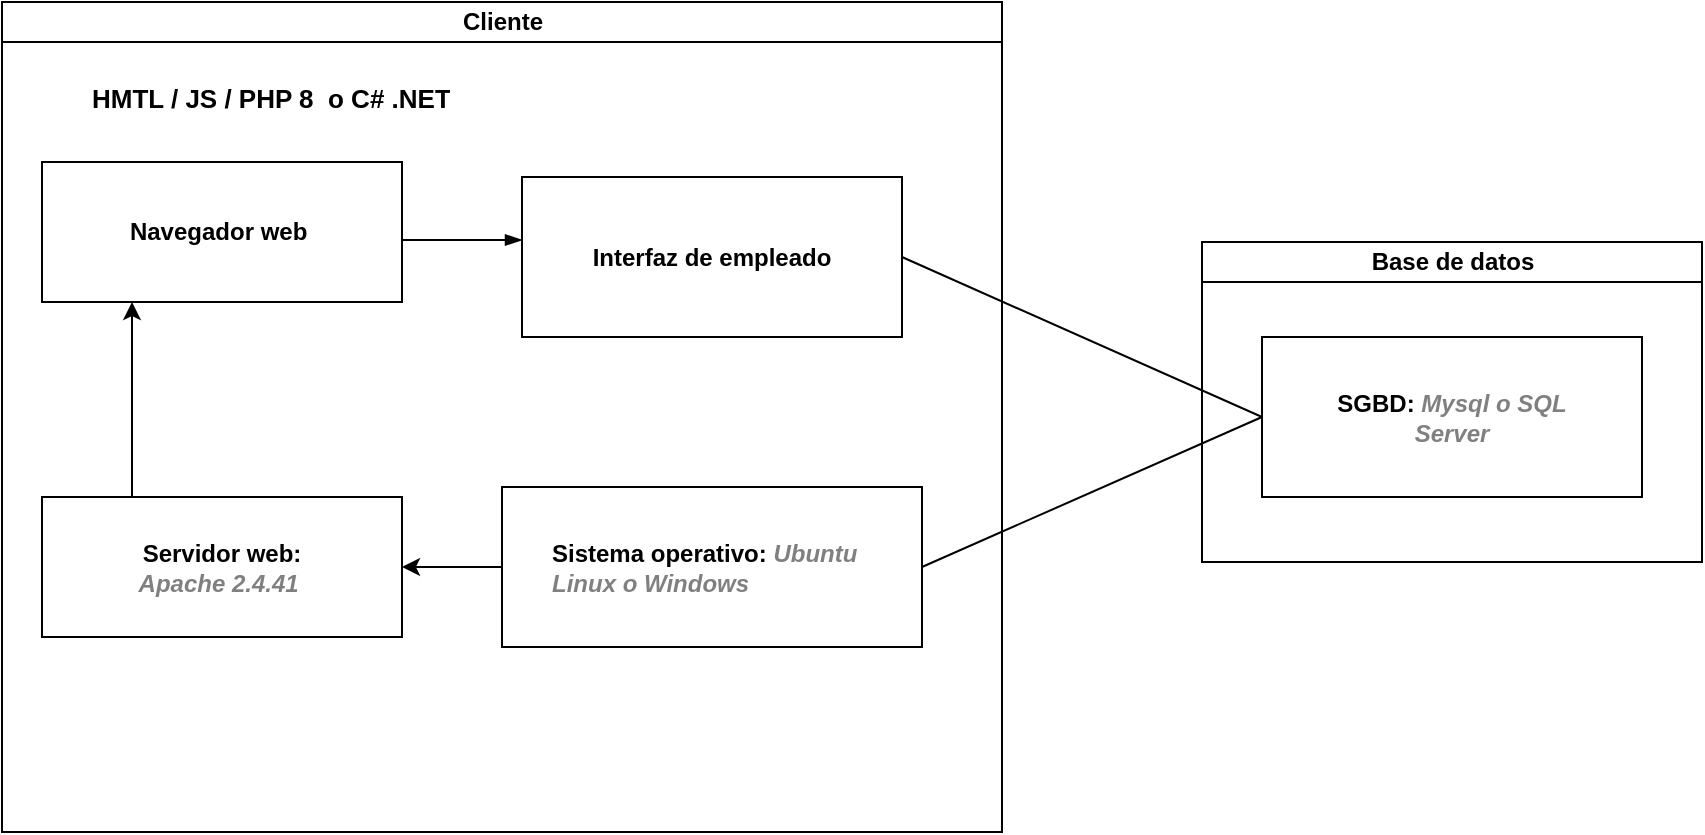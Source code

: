 <mxfile version="22.1.5" type="device">
  <diagram id="prtHgNgQTEPvFCAcTncT" name="Page-1">
    <mxGraphModel dx="1621" dy="456" grid="1" gridSize="10" guides="1" tooltips="1" connect="1" arrows="1" fold="1" page="1" pageScale="1" pageWidth="827" pageHeight="1169" math="0" shadow="0">
      <root>
        <mxCell id="0" />
        <mxCell id="1" parent="0" />
        <mxCell id="dNxyNK7c78bLwvsdeMH5-11" value="Base de datos" style="swimlane;html=1;startSize=20;horizontal=1;containerType=tree;glass=0;" parent="1" vertex="1">
          <mxGeometry x="100" y="190" width="250" height="160" as="geometry" />
        </mxCell>
        <UserObject label="SGBD: &lt;i style=&quot;&quot;&gt;&lt;font style=&quot;&quot; color=&quot;#808080&quot;&gt;Mysql o SQL Server&lt;/font&gt;&lt;/i&gt;" name="Edward Morrison" position="Brand Manager" location="Office 2" email="me@example.com" placeholders="1" id="ZHCZY71GXeiebjeS2sUy-4">
          <mxCell style="label;whiteSpace=wrap;html=1;rounded=0;glass=0;treeFolding=1;treeMoving=1;spacingLeft=0;spacing=25;align=center;" vertex="1" parent="dNxyNK7c78bLwvsdeMH5-11">
            <mxGeometry x="30" y="47.5" width="190" height="80" as="geometry" />
          </mxCell>
        </UserObject>
        <mxCell id="fVVXHt8dOazqZOPAclW9-1" value="Cliente" style="swimlane;html=1;startSize=20;horizontal=1;containerType=tree;glass=0;spacing=25;labelBorderColor=none;verticalAlign=middle;" parent="1" vertex="1">
          <mxGeometry x="-500" y="70" width="500" height="415" as="geometry" />
        </mxCell>
        <UserObject label="Navegador web&lt;i style=&quot;border-color: var(--border-color); color: gray;&quot;&gt;&amp;nbsp;&lt;/i&gt;" name="Tessa Miller" position="CFO" location="Office 1" email="me@example.com" placeholders="1" id="fVVXHt8dOazqZOPAclW9-2">
          <mxCell style="label;whiteSpace=wrap;html=1;rounded=0;glass=0;treeMoving=1;treeFolding=1;spacingLeft=0;spacing=25;align=center;" parent="fVVXHt8dOazqZOPAclW9-1" vertex="1">
            <mxGeometry x="20" y="80" width="180" height="70" as="geometry" />
          </mxCell>
        </UserObject>
        <mxCell id="fVVXHt8dOazqZOPAclW9-3" value="" style="endArrow=blockThin;endFill=1;fontSize=11;edgeStyle=elbowEdgeStyle;elbow=vertical;rounded=0;" parent="fVVXHt8dOazqZOPAclW9-1" source="fVVXHt8dOazqZOPAclW9-2" target="fVVXHt8dOazqZOPAclW9-4" edge="1">
          <mxGeometry relative="1" as="geometry" />
        </mxCell>
        <UserObject label="Interfaz de empleado" name="Edward Morrison" position="Brand Manager" location="Office 2" email="me@example.com" placeholders="1" id="fVVXHt8dOazqZOPAclW9-4">
          <mxCell style="label;whiteSpace=wrap;html=1;rounded=0;glass=0;treeFolding=1;treeMoving=1;spacingLeft=0;spacing=25;align=center;" parent="fVVXHt8dOazqZOPAclW9-1" vertex="1">
            <mxGeometry x="260" y="87.5" width="190" height="80" as="geometry" />
          </mxCell>
        </UserObject>
        <mxCell id="fVVXHt8dOazqZOPAclW9-25" value="&lt;h1&gt;&lt;font style=&quot;font-size: 13px;&quot;&gt;HMTL / JS / PHP 8&amp;nbsp; o C# .NET&lt;/font&gt;&lt;/h1&gt;" style="text;html=1;strokeColor=none;fillColor=none;spacing=5;spacingTop=-20;whiteSpace=wrap;overflow=hidden;rounded=0;" parent="fVVXHt8dOazqZOPAclW9-1" vertex="1">
          <mxGeometry x="40" y="25" width="190" height="40" as="geometry" />
        </mxCell>
        <UserObject label="Servidor web: &lt;i style=&quot;border-color: var(--border-color); color: gray;&quot;&gt;Apache&amp;nbsp;2.4.41&amp;nbsp;&lt;/i&gt;" name="Tessa Miller" position="CFO" location="Office 1" email="me@example.com" placeholders="1" id="fVVXHt8dOazqZOPAclW9-26">
          <mxCell style="label;whiteSpace=wrap;html=1;rounded=0;glass=0;treeMoving=1;treeFolding=1;spacingLeft=0;spacing=25;align=center;" parent="fVVXHt8dOazqZOPAclW9-1" vertex="1">
            <mxGeometry x="20" y="247.5" width="180" height="70" as="geometry" />
          </mxCell>
        </UserObject>
        <UserObject label="&lt;font style=&quot;font-size: 12px;&quot;&gt;Sistema operativo: &lt;i style=&quot;border-color: var(--border-color); color: gray;&quot;&gt;Ubuntu Linux o Windows&lt;/i&gt;&lt;/font&gt;" name="Alison Donovan" position="System Admin" location="Office 3" email="me@example.com" placeholders="1" id="dNxyNK7c78bLwvsdeMH5-18">
          <mxCell style="label;whiteSpace=wrap;html=1;rounded=0;glass=0;spacing=25;spacingLeft=0;" parent="fVVXHt8dOazqZOPAclW9-1" vertex="1">
            <mxGeometry x="250" y="242.5" width="210" height="80" as="geometry" />
          </mxCell>
        </UserObject>
        <mxCell id="fVVXHt8dOazqZOPAclW9-31" value="" style="endArrow=classic;html=1;rounded=0;exitX=0;exitY=0.5;exitDx=0;exitDy=0;entryX=1;entryY=0.5;entryDx=0;entryDy=0;" parent="fVVXHt8dOazqZOPAclW9-1" source="dNxyNK7c78bLwvsdeMH5-18" target="fVVXHt8dOazqZOPAclW9-26" edge="1">
          <mxGeometry width="50" height="50" relative="1" as="geometry">
            <mxPoint x="210" y="395" as="sourcePoint" />
            <mxPoint x="260" y="345" as="targetPoint" />
          </mxGeometry>
        </mxCell>
        <mxCell id="fVVXHt8dOazqZOPAclW9-38" value="" style="endArrow=classic;html=1;rounded=0;exitX=0.25;exitY=0;exitDx=0;exitDy=0;entryX=0.25;entryY=1;entryDx=0;entryDy=0;" parent="fVVXHt8dOazqZOPAclW9-1" source="fVVXHt8dOazqZOPAclW9-26" target="fVVXHt8dOazqZOPAclW9-2" edge="1">
          <mxGeometry width="50" height="50" relative="1" as="geometry">
            <mxPoint x="50" y="310" as="sourcePoint" />
            <mxPoint x="100" y="260" as="targetPoint" />
          </mxGeometry>
        </mxCell>
        <mxCell id="fVVXHt8dOazqZOPAclW9-20" value="" style="endArrow=none;html=1;rounded=0;entryX=0;entryY=0.5;entryDx=0;entryDy=0;exitX=1;exitY=0.5;exitDx=0;exitDy=0;" parent="1" source="dNxyNK7c78bLwvsdeMH5-18" target="ZHCZY71GXeiebjeS2sUy-4" edge="1">
          <mxGeometry width="50" height="50" relative="1" as="geometry">
            <mxPoint x="-27" y="400" as="sourcePoint" />
            <mxPoint x="135" y="280" as="targetPoint" />
          </mxGeometry>
        </mxCell>
        <mxCell id="fVVXHt8dOazqZOPAclW9-21" value="" style="endArrow=none;html=1;rounded=0;exitX=1;exitY=0.5;exitDx=0;exitDy=0;entryX=0;entryY=0.5;entryDx=0;entryDy=0;" parent="1" source="fVVXHt8dOazqZOPAclW9-4" target="ZHCZY71GXeiebjeS2sUy-4" edge="1">
          <mxGeometry width="50" height="50" relative="1" as="geometry">
            <mxPoint x="30" y="295" as="sourcePoint" />
            <mxPoint x="135" y="280" as="targetPoint" />
          </mxGeometry>
        </mxCell>
      </root>
    </mxGraphModel>
  </diagram>
</mxfile>
